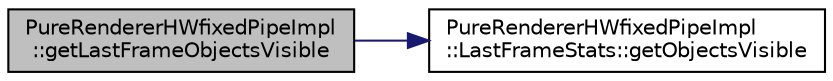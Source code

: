 digraph "PureRendererHWfixedPipeImpl::getLastFrameObjectsVisible"
{
 // LATEX_PDF_SIZE
  edge [fontname="Helvetica",fontsize="10",labelfontname="Helvetica",labelfontsize="10"];
  node [fontname="Helvetica",fontsize="10",shape=record];
  rankdir="LR";
  Node1 [label="PureRendererHWfixedPipeImpl\l::getLastFrameObjectsVisible",height=0.2,width=0.4,color="black", fillcolor="grey75", style="filled", fontcolor="black",tooltip="Returns number of objects allowed to be visible in last frame."];
  Node1 -> Node2 [color="midnightblue",fontsize="10",style="solid",fontname="Helvetica"];
  Node2 [label="PureRendererHWfixedPipeImpl\l::LastFrameStats::getObjectsVisible",height=0.2,width=0.4,color="black", fillcolor="white", style="filled",URL="$class_pure_renderer_h_wfixed_pipe_impl_1_1_last_frame_stats.html#af013a5ea12842d412f122735cb2c1dcd",tooltip=" "];
}
